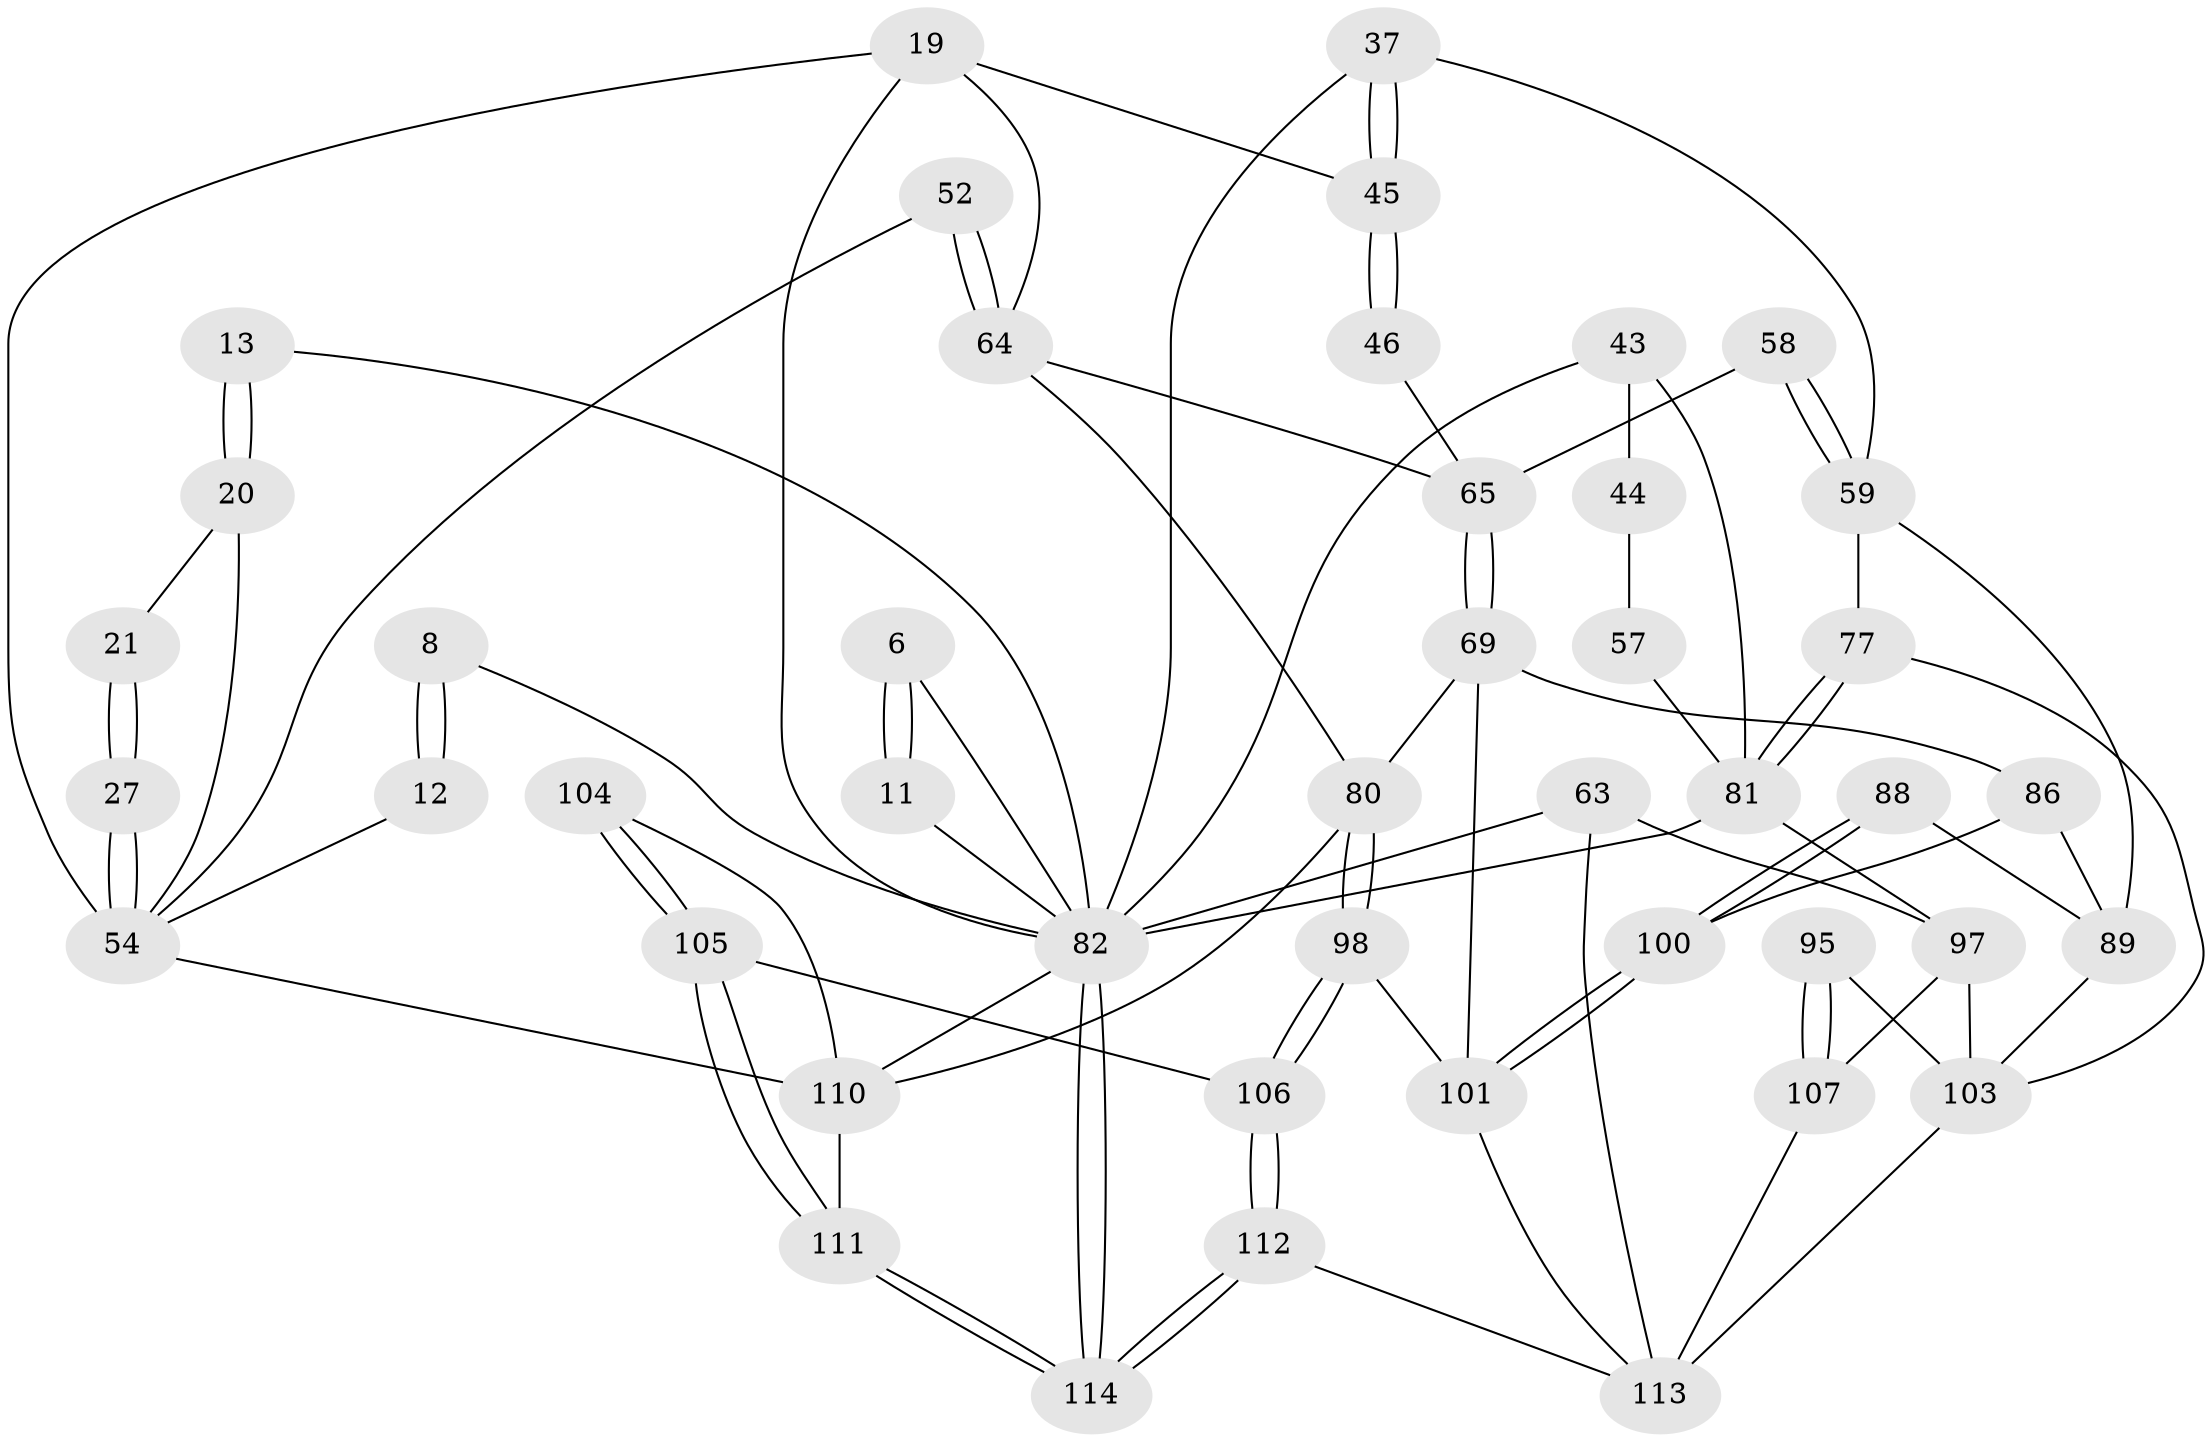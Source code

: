 // original degree distribution, {3: 0.02631578947368421, 4: 0.23684210526315788, 6: 0.23684210526315788, 5: 0.5}
// Generated by graph-tools (version 1.1) at 2025/05/03/04/25 22:05:58]
// undirected, 45 vertices, 96 edges
graph export_dot {
graph [start="1"]
  node [color=gray90,style=filled];
  6 [pos="+0+0"];
  8 [pos="+0.5920840196500287+0.10649663528149222",super="+2"];
  11 [pos="+0.3390499461334344+0.07206113105814271",super="+7"];
  12 [pos="+0.8458654591428442+0.09346662902682772"];
  13 [pos="+1+0"];
  19 [pos="+0.5951580764624266+0.17074664345756138",super="+18"];
  20 [pos="+1+0.17008282610597358",super="+14"];
  21 [pos="+1+0.2952397993376797"];
  27 [pos="+1+0.30008383963589985",super="+25+22"];
  37 [pos="+0.3997941700825208+0.41216380485574694",super="+36"];
  43 [pos="+0.11999749551527783+0.33981147537506246",super="+33"];
  44 [pos="+0.05979992031548599+0.3633904149452698"];
  45 [pos="+0.4088064232297299+0.40181466616107614",super="+35+34"];
  46 [pos="+0.5724660909226919+0.34138482929077174"];
  52 [pos="+0.8531699291439664+0.43486247573087705"];
  54 [pos="+1+0.3994811750361834",super="+51+26"];
  57 [pos="+0.14475813544942248+0.4693902976578138",super="+55"];
  58 [pos="+0.5005511817805656+0.45646380808408"];
  59 [pos="+0.4782373802610219+0.469329575530944",super="+38"];
  63 [pos="+0+1"];
  64 [pos="+0.823207024413987+0.48460544622911905",super="+48+47"];
  65 [pos="+0.6351402301989787+0.46676744525940045",super="+49+50"];
  69 [pos="+0.6254750985565731+0.5091731721628697",super="+68"];
  77 [pos="+0.3467661651367378+0.5385161465029246",super="+40"];
  80 [pos="+0.8490161857467118+0.6534348061636426",super="+66"];
  81 [pos="+0.1653645197408772+0.6250559842246268",super="+73+61+60"];
  82 [pos="+1+1",super="+4+32"];
  86 [pos="+0.6058534167759144+0.6002322478771941",super="+84+70"];
  88 [pos="+0.5413348892377557+0.7104531821505969"];
  89 [pos="+0.5024888422771504+0.7079881336334646",super="+85+74+71"];
  95 [pos="+0.29790479245396584+0.7786485331316872"];
  97 [pos="+0.07064355289457205+0.7686443402427378",super="+93+62"];
  98 [pos="+0.723342144031194+0.8711244926703597"];
  100 [pos="+0.5886298350492274+0.8186364803549625",super="+91+87"];
  101 [pos="+0.5967872561330286+0.9014827754235297",super="+99+90"];
  103 [pos="+0.4492776930439401+0.8317093133996776",super="+96+92"];
  104 [pos="+0.8587330423834103+0.8560146209668801"];
  105 [pos="+0.8054308570879768+0.91677627598678"];
  106 [pos="+0.7502775021219606+0.8942404548886133"];
  107 [pos="+0.20759506351139356+0.9092508663489304"];
  110 [pos="+0.9412479981501826+0.8559888428932568",super="+83+79"];
  111 [pos="+0.8495789128666049+0.9985311767550795"];
  112 [pos="+0.591008415216975+1"];
  113 [pos="+0.5521775553885362+1",super="+109+102"];
  114 [pos="+1+1"];
  6 -- 11 [weight=2];
  6 -- 11;
  6 -- 82;
  8 -- 12 [weight=2];
  8 -- 12;
  8 -- 82 [weight=2];
  11 -- 82;
  12 -- 54;
  13 -- 20 [weight=2];
  13 -- 20;
  13 -- 82;
  19 -- 45;
  19 -- 82;
  19 -- 64;
  19 -- 54;
  20 -- 21;
  20 -- 54;
  21 -- 27 [weight=2];
  21 -- 27;
  27 -- 54 [weight=3];
  27 -- 54;
  37 -- 45 [weight=2];
  37 -- 45;
  37 -- 82;
  37 -- 59;
  43 -- 44 [weight=2];
  43 -- 81 [weight=2];
  43 -- 82;
  44 -- 57;
  45 -- 46 [weight=2];
  45 -- 46;
  46 -- 65;
  52 -- 64 [weight=2];
  52 -- 64;
  52 -- 54;
  54 -- 110;
  57 -- 81 [weight=3];
  58 -- 59;
  58 -- 59;
  58 -- 65 [weight=2];
  59 -- 89;
  59 -- 77;
  63 -- 82 [weight=2];
  63 -- 113;
  63 -- 97;
  64 -- 65;
  64 -- 80;
  65 -- 69;
  65 -- 69;
  69 -- 86 [weight=2];
  69 -- 101;
  69 -- 80;
  77 -- 81 [weight=3];
  77 -- 81;
  77 -- 103;
  80 -- 98;
  80 -- 98;
  80 -- 110;
  81 -- 97 [weight=2];
  81 -- 82 [weight=2];
  82 -- 114;
  82 -- 114;
  82 -- 110;
  86 -- 100;
  86 -- 89 [weight=2];
  88 -- 89;
  88 -- 100 [weight=2];
  88 -- 100;
  89 -- 103 [weight=2];
  95 -- 107;
  95 -- 107;
  95 -- 103 [weight=2];
  97 -- 107;
  97 -- 103;
  98 -- 106;
  98 -- 106;
  98 -- 101;
  100 -- 101 [weight=2];
  100 -- 101;
  101 -- 113;
  103 -- 113 [weight=2];
  104 -- 105;
  104 -- 105;
  104 -- 110 [weight=2];
  105 -- 106;
  105 -- 111;
  105 -- 111;
  106 -- 112;
  106 -- 112;
  107 -- 113;
  110 -- 111;
  111 -- 114;
  111 -- 114;
  112 -- 113;
  112 -- 114;
  112 -- 114;
}
